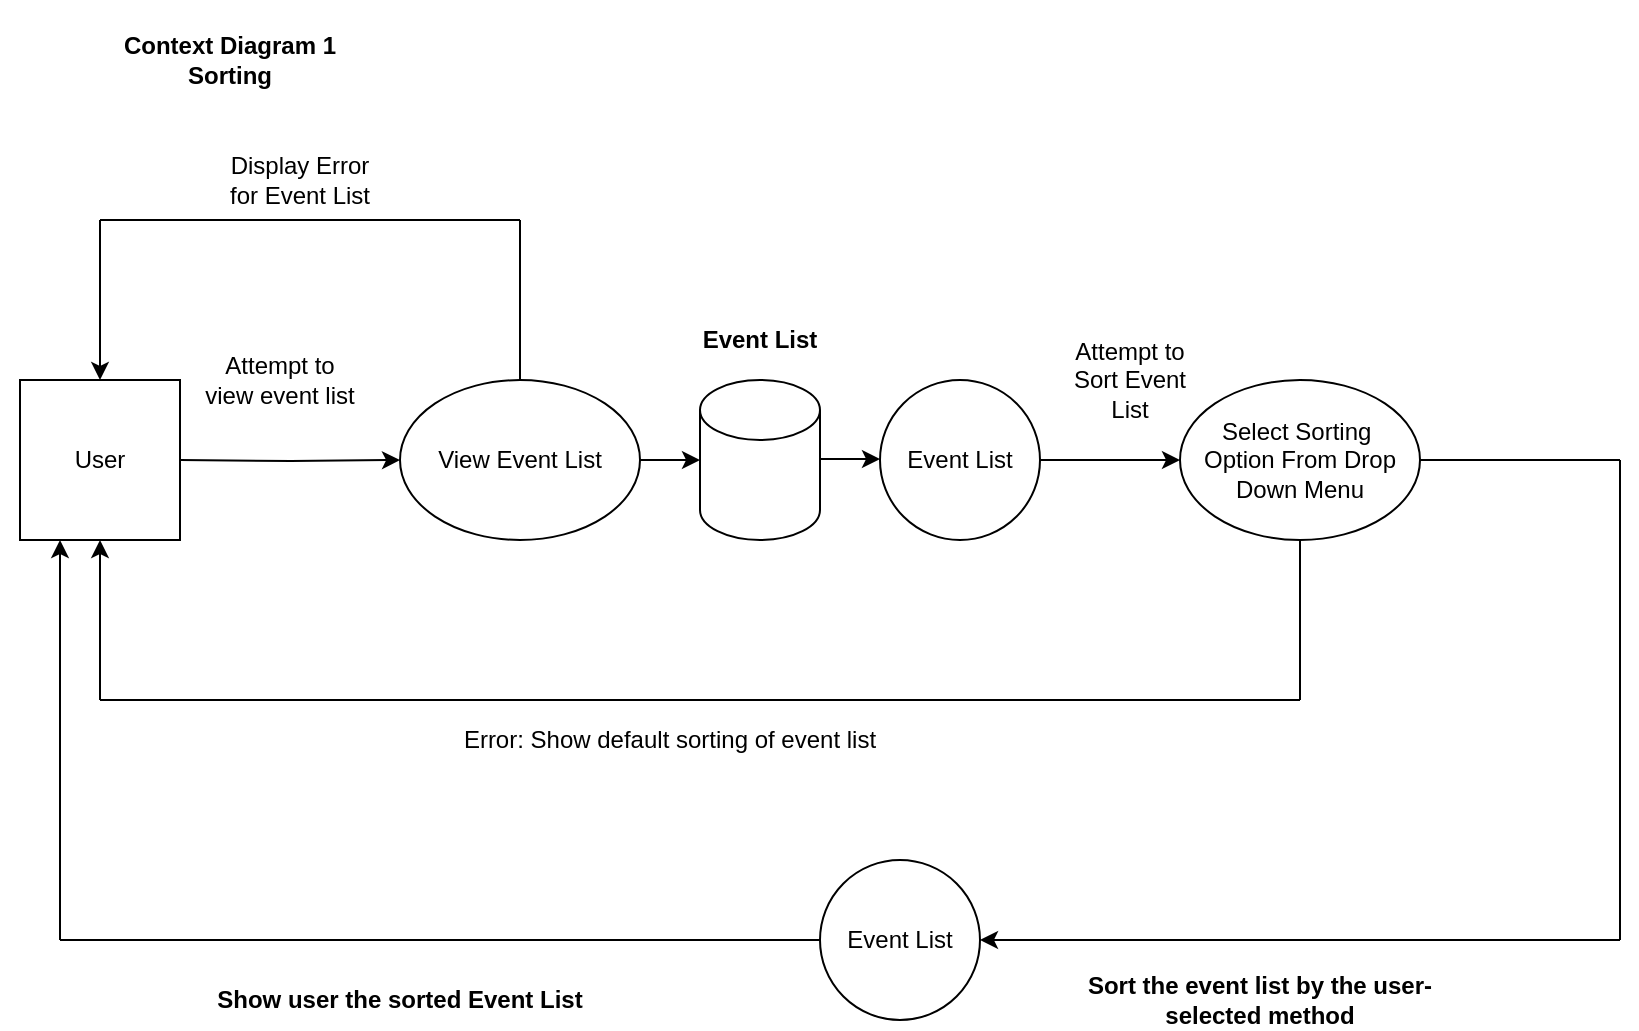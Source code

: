 <mxfile version="14.6.10" type="google"><diagram id="ywrQVm4mE0RX2wczjL58" name="Page-1"><mxGraphModel dx="2272" dy="762" grid="1" gridSize="10" guides="1" tooltips="1" connect="1" arrows="1" fold="1" page="1" pageScale="1" pageWidth="850" pageHeight="1100" math="0" shadow="0"><root><mxCell id="0"/><mxCell id="1" parent="0"/><mxCell id="i4kvzwUJISF2cwe-DrLx-1" value="&lt;b&gt;Context Diagram 1&lt;br&gt;Sorting&lt;br&gt;&lt;/b&gt;" style="text;html=1;strokeColor=none;fillColor=none;align=center;verticalAlign=middle;whiteSpace=wrap;rounded=0;" parent="1" vertex="1"><mxGeometry x="-850" y="10" width="230" height="60" as="geometry"/></mxCell><mxCell id="i4kvzwUJISF2cwe-DrLx-4" style="edgeStyle=orthogonalEdgeStyle;rounded=0;orthogonalLoop=1;jettySize=auto;html=1;exitX=1;exitY=0.5;exitDx=0;exitDy=0;entryX=0;entryY=0.5;entryDx=0;entryDy=0;" parent="1" target="i4kvzwUJISF2cwe-DrLx-3" edge="1"><mxGeometry relative="1" as="geometry"><mxPoint x="-760" y="240" as="sourcePoint"/></mxGeometry></mxCell><mxCell id="i4kvzwUJISF2cwe-DrLx-2" value="User" style="whiteSpace=wrap;html=1;aspect=fixed;" parent="1" vertex="1"><mxGeometry x="-840" y="200" width="80" height="80" as="geometry"/></mxCell><mxCell id="i4kvzwUJISF2cwe-DrLx-6" style="edgeStyle=orthogonalEdgeStyle;rounded=0;orthogonalLoop=1;jettySize=auto;html=1;exitX=1;exitY=0.5;exitDx=0;exitDy=0;entryX=0;entryY=0.5;entryDx=0;entryDy=0;" parent="1" source="i4kvzwUJISF2cwe-DrLx-3" edge="1"><mxGeometry relative="1" as="geometry"><mxPoint x="-500" y="240" as="targetPoint"/></mxGeometry></mxCell><mxCell id="i4kvzwUJISF2cwe-DrLx-3" value="View Event List" style="ellipse;whiteSpace=wrap;html=1;" parent="1" vertex="1"><mxGeometry x="-650" y="200" width="120" height="80" as="geometry"/></mxCell><mxCell id="i4kvzwUJISF2cwe-DrLx-10" value="" style="endArrow=classic;html=1;entryX=0.5;entryY=0;entryDx=0;entryDy=0;" parent="1" edge="1"><mxGeometry width="50" height="50" relative="1" as="geometry"><mxPoint x="-800" y="120" as="sourcePoint"/><mxPoint x="-800" y="200" as="targetPoint"/></mxGeometry></mxCell><mxCell id="i4kvzwUJISF2cwe-DrLx-11" value="" style="endArrow=none;html=1;" parent="1" edge="1"><mxGeometry width="50" height="50" relative="1" as="geometry"><mxPoint x="-820" y="480" as="sourcePoint"/><mxPoint x="-440" y="480" as="targetPoint"/></mxGeometry></mxCell><mxCell id="i4kvzwUJISF2cwe-DrLx-13" value="" style="endArrow=classic;html=1;entryX=0.5;entryY=1;entryDx=0;entryDy=0;" parent="1" edge="1"><mxGeometry width="50" height="50" relative="1" as="geometry"><mxPoint x="-800" y="360" as="sourcePoint"/><mxPoint x="-800" y="280" as="targetPoint"/></mxGeometry></mxCell><mxCell id="i4kvzwUJISF2cwe-DrLx-15" value="&lt;b&gt;Show user the sorted Event List&lt;/b&gt;" style="text;html=1;strokeColor=none;fillColor=none;align=center;verticalAlign=middle;whiteSpace=wrap;rounded=0;" parent="1" vertex="1"><mxGeometry x="-760" y="500" width="220" height="20" as="geometry"/></mxCell><mxCell id="tXAQbyS19MfzjWyhFXbT-2" value="" style="endArrow=classic;html=1;exitX=1;exitY=0.5;exitDx=0;exitDy=0;entryX=0;entryY=0.5;entryDx=0;entryDy=0;" parent="1" edge="1"><mxGeometry width="50" height="50" relative="1" as="geometry"><mxPoint x="-440" y="239.5" as="sourcePoint"/><mxPoint x="-410" y="239.5" as="targetPoint"/><Array as="points"/></mxGeometry></mxCell><mxCell id="tXAQbyS19MfzjWyhFXbT-6" value="Event List" style="ellipse;whiteSpace=wrap;html=1;aspect=fixed;" parent="1" vertex="1"><mxGeometry x="-410" y="200" width="80" height="80" as="geometry"/></mxCell><mxCell id="tXAQbyS19MfzjWyhFXbT-7" value="Select Sorting&amp;nbsp;&lt;br&gt;Option From Drop&lt;br&gt;Down Menu" style="ellipse;whiteSpace=wrap;html=1;" parent="1" vertex="1"><mxGeometry x="-260" y="200" width="120" height="80" as="geometry"/></mxCell><mxCell id="tXAQbyS19MfzjWyhFXbT-8" value="" style="endArrow=classic;html=1;entryX=0;entryY=0.5;entryDx=0;entryDy=0;exitX=1;exitY=0.5;exitDx=0;exitDy=0;" parent="1" source="tXAQbyS19MfzjWyhFXbT-6" target="tXAQbyS19MfzjWyhFXbT-7" edge="1"><mxGeometry width="50" height="50" relative="1" as="geometry"><mxPoint x="-500" y="320" as="sourcePoint"/><mxPoint x="-450" y="270" as="targetPoint"/></mxGeometry></mxCell><mxCell id="tXAQbyS19MfzjWyhFXbT-12" value="Attempt to view event list" style="text;html=1;strokeColor=none;fillColor=none;align=center;verticalAlign=middle;whiteSpace=wrap;rounded=0;" parent="1" vertex="1"><mxGeometry x="-750" y="190" width="80" height="20" as="geometry"/></mxCell><mxCell id="tXAQbyS19MfzjWyhFXbT-13" value="" style="shape=cylinder3;whiteSpace=wrap;html=1;boundedLbl=1;backgroundOutline=1;size=15;" parent="1" vertex="1"><mxGeometry x="-500" y="200" width="60" height="80" as="geometry"/></mxCell><mxCell id="tXAQbyS19MfzjWyhFXbT-14" value="&lt;b&gt;Event List&lt;/b&gt;" style="text;html=1;strokeColor=none;fillColor=none;align=center;verticalAlign=middle;whiteSpace=wrap;rounded=0;" parent="1" vertex="1"><mxGeometry x="-510" y="170" width="80" height="20" as="geometry"/></mxCell><mxCell id="tXAQbyS19MfzjWyhFXbT-19" style="edgeStyle=orthogonalEdgeStyle;rounded=0;orthogonalLoop=1;jettySize=auto;html=1;exitX=0.5;exitY=1;exitDx=0;exitDy=0;" parent="1" source="i4kvzwUJISF2cwe-DrLx-2" target="i4kvzwUJISF2cwe-DrLx-2" edge="1"><mxGeometry relative="1" as="geometry"/></mxCell><mxCell id="tXAQbyS19MfzjWyhFXbT-23" value="" style="endArrow=none;html=1;" parent="1" edge="1"><mxGeometry width="50" height="50" relative="1" as="geometry"><mxPoint x="-40" y="440" as="sourcePoint"/><mxPoint x="-40" y="240" as="targetPoint"/></mxGeometry></mxCell><mxCell id="tXAQbyS19MfzjWyhFXbT-25" value="" style="endArrow=none;html=1;" parent="1" edge="1"><mxGeometry width="50" height="50" relative="1" as="geometry"><mxPoint x="-800" y="120" as="sourcePoint"/><mxPoint x="-590" y="120" as="targetPoint"/></mxGeometry></mxCell><mxCell id="tXAQbyS19MfzjWyhFXbT-27" value="" style="endArrow=none;html=1;" parent="1" source="i4kvzwUJISF2cwe-DrLx-3" edge="1"><mxGeometry width="50" height="50" relative="1" as="geometry"><mxPoint x="-450" y="300" as="sourcePoint"/><mxPoint x="-590" y="120" as="targetPoint"/></mxGeometry></mxCell><mxCell id="tXAQbyS19MfzjWyhFXbT-28" value="" style="endArrow=none;html=1;" parent="1" edge="1"><mxGeometry width="50" height="50" relative="1" as="geometry"><mxPoint x="-800" y="360" as="sourcePoint"/><mxPoint x="-200" y="360" as="targetPoint"/></mxGeometry></mxCell><mxCell id="tXAQbyS19MfzjWyhFXbT-29" value="" style="endArrow=none;html=1;entryX=0.5;entryY=1;entryDx=0;entryDy=0;" parent="1" target="tXAQbyS19MfzjWyhFXbT-7" edge="1"><mxGeometry width="50" height="50" relative="1" as="geometry"><mxPoint x="-200" y="360" as="sourcePoint"/><mxPoint x="-400" y="250" as="targetPoint"/></mxGeometry></mxCell><mxCell id="tXAQbyS19MfzjWyhFXbT-30" value="" style="endArrow=classic;html=1;entryX=0.25;entryY=1;entryDx=0;entryDy=0;" parent="1" target="i4kvzwUJISF2cwe-DrLx-2" edge="1"><mxGeometry width="50" height="50" relative="1" as="geometry"><mxPoint x="-820" y="480" as="sourcePoint"/><mxPoint x="-400" y="250" as="targetPoint"/></mxGeometry></mxCell><mxCell id="tXAQbyS19MfzjWyhFXbT-31" value="" style="endArrow=none;html=1;entryX=0.5;entryY=1;entryDx=0;entryDy=0;entryPerimeter=0;" parent="1" edge="1"><mxGeometry width="50" height="50" relative="1" as="geometry"><mxPoint x="-40" y="480" as="sourcePoint"/><mxPoint x="-40" y="440" as="targetPoint"/></mxGeometry></mxCell><mxCell id="tXAQbyS19MfzjWyhFXbT-33" value="Display Error for Event List" style="text;html=1;strokeColor=none;fillColor=none;align=center;verticalAlign=middle;whiteSpace=wrap;rounded=0;" parent="1" vertex="1"><mxGeometry x="-740" y="90" width="80" height="20" as="geometry"/></mxCell><mxCell id="tXAQbyS19MfzjWyhFXbT-34" value="Error: Show default sorting of event list" style="text;html=1;strokeColor=none;fillColor=none;align=center;verticalAlign=middle;whiteSpace=wrap;rounded=0;" parent="1" vertex="1"><mxGeometry x="-620" y="370" width="210" height="20" as="geometry"/></mxCell><mxCell id="g0iIbFFW4Ov0VK_xuyD9-1" value="" style="endArrow=none;html=1;entryX=1;entryY=0.5;entryDx=0;entryDy=0;" edge="1" parent="1" target="tXAQbyS19MfzjWyhFXbT-7"><mxGeometry width="50" height="50" relative="1" as="geometry"><mxPoint x="-40" y="240" as="sourcePoint"/><mxPoint x="-30" y="250" as="targetPoint"/></mxGeometry></mxCell><mxCell id="g0iIbFFW4Ov0VK_xuyD9-2" value="Event List" style="ellipse;whiteSpace=wrap;html=1;aspect=fixed;" vertex="1" parent="1"><mxGeometry x="-440" y="440" width="80" height="80" as="geometry"/></mxCell><mxCell id="g0iIbFFW4Ov0VK_xuyD9-3" value="" style="endArrow=classic;html=1;entryX=1;entryY=0.5;entryDx=0;entryDy=0;" edge="1" parent="1" target="g0iIbFFW4Ov0VK_xuyD9-2"><mxGeometry width="50" height="50" relative="1" as="geometry"><mxPoint x="-40" y="480" as="sourcePoint"/><mxPoint x="-810" y="290" as="targetPoint"/></mxGeometry></mxCell><mxCell id="g0iIbFFW4Ov0VK_xuyD9-4" value="&lt;b&gt;Sort the event list by the user-selected method&lt;/b&gt;" style="text;html=1;strokeColor=none;fillColor=none;align=center;verticalAlign=middle;whiteSpace=wrap;rounded=0;" vertex="1" parent="1"><mxGeometry x="-330" y="500" width="220" height="20" as="geometry"/></mxCell><mxCell id="g0iIbFFW4Ov0VK_xuyD9-5" value="Attempt to Sort Event List" style="text;html=1;strokeColor=none;fillColor=none;align=center;verticalAlign=middle;whiteSpace=wrap;rounded=0;" vertex="1" parent="1"><mxGeometry x="-320" y="190" width="70" height="20" as="geometry"/></mxCell></root></mxGraphModel></diagram></mxfile>